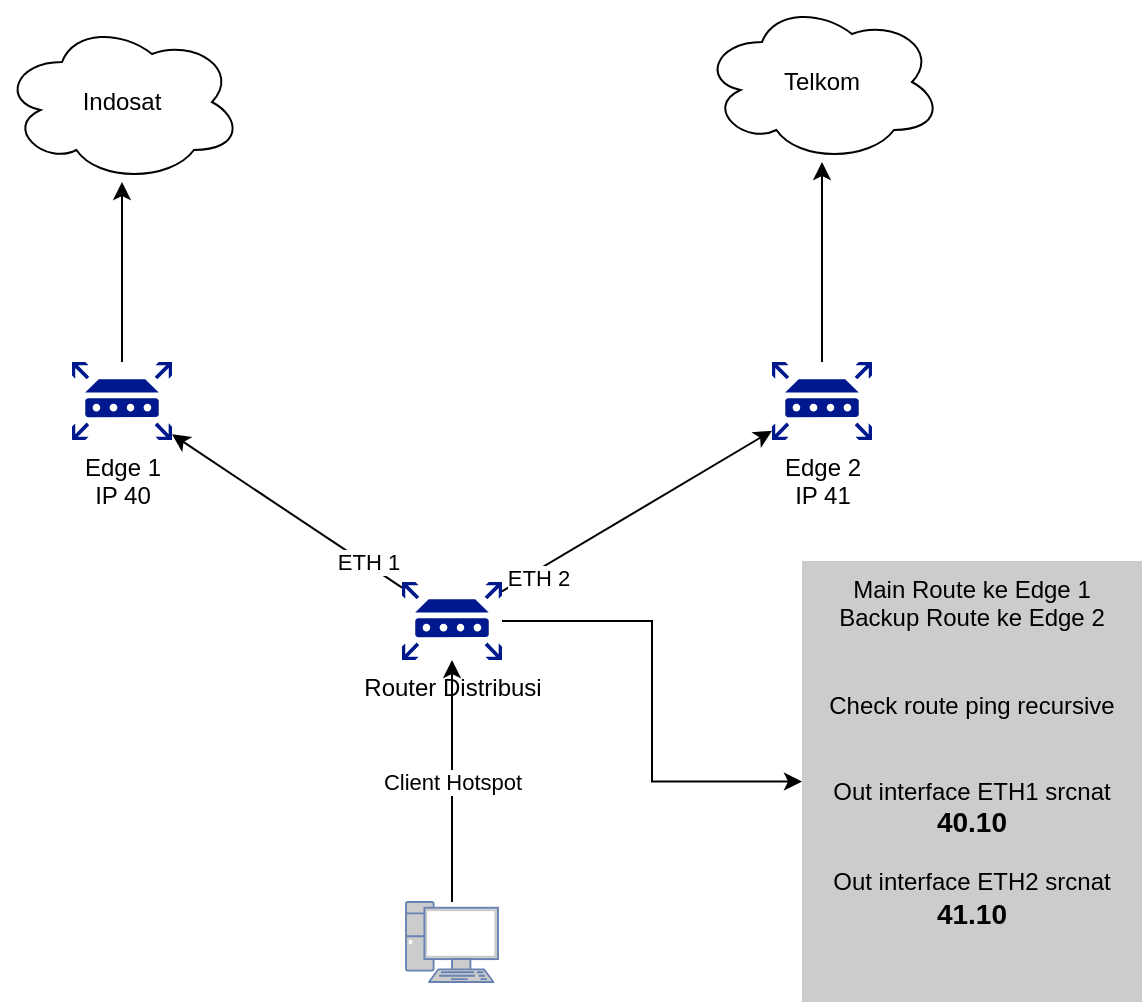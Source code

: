 <mxfile version="23.1.2" type="github" pages="3">
  <diagram name="Dual Router" id="CJ68KNp0ZR9db8hdcrgI">
    <mxGraphModel dx="1434" dy="756" grid="1" gridSize="10" guides="1" tooltips="1" connect="1" arrows="1" fold="1" page="1" pageScale="1" pageWidth="827" pageHeight="1169" math="0" shadow="0">
      <root>
        <mxCell id="0" />
        <mxCell id="1" parent="0" />
        <mxCell id="ZLhpSFiTcndYm8eSbJg2-5" style="edgeStyle=orthogonalEdgeStyle;rounded=0;orthogonalLoop=1;jettySize=auto;html=1;" edge="1" parent="1" source="ZLhpSFiTcndYm8eSbJg2-1" target="ZLhpSFiTcndYm8eSbJg2-3">
          <mxGeometry relative="1" as="geometry" />
        </mxCell>
        <mxCell id="ZLhpSFiTcndYm8eSbJg2-1" value="Edge 2&lt;br&gt;IP 41" style="sketch=0;aspect=fixed;pointerEvents=1;shadow=0;dashed=0;html=1;strokeColor=none;labelPosition=center;verticalLabelPosition=bottom;verticalAlign=top;align=center;fillColor=#00188D;shape=mxgraph.mscae.enterprise.router" vertex="1" parent="1">
          <mxGeometry x="535" y="230" width="50" height="39" as="geometry" />
        </mxCell>
        <mxCell id="ZLhpSFiTcndYm8eSbJg2-6" style="edgeStyle=orthogonalEdgeStyle;rounded=0;orthogonalLoop=1;jettySize=auto;html=1;" edge="1" parent="1" source="ZLhpSFiTcndYm8eSbJg2-2" target="ZLhpSFiTcndYm8eSbJg2-4">
          <mxGeometry relative="1" as="geometry" />
        </mxCell>
        <mxCell id="ZLhpSFiTcndYm8eSbJg2-2" value="Edge 1&lt;br&gt;IP 40" style="sketch=0;aspect=fixed;pointerEvents=1;shadow=0;dashed=0;html=1;strokeColor=none;labelPosition=center;verticalLabelPosition=bottom;verticalAlign=top;align=center;fillColor=#00188D;shape=mxgraph.mscae.enterprise.router" vertex="1" parent="1">
          <mxGeometry x="185" y="230" width="50" height="39" as="geometry" />
        </mxCell>
        <mxCell id="ZLhpSFiTcndYm8eSbJg2-3" value="Telkom" style="ellipse;shape=cloud;whiteSpace=wrap;html=1;" vertex="1" parent="1">
          <mxGeometry x="500" y="50" width="120" height="80" as="geometry" />
        </mxCell>
        <mxCell id="ZLhpSFiTcndYm8eSbJg2-4" value="Indosat" style="ellipse;shape=cloud;whiteSpace=wrap;html=1;" vertex="1" parent="1">
          <mxGeometry x="150" y="60" width="120" height="80" as="geometry" />
        </mxCell>
        <mxCell id="ZLhpSFiTcndYm8eSbJg2-11" value="ETH 2" style="rounded=0;orthogonalLoop=1;jettySize=auto;html=1;" edge="1" parent="1" source="ZLhpSFiTcndYm8eSbJg2-8" target="ZLhpSFiTcndYm8eSbJg2-1">
          <mxGeometry x="-0.772" y="-4" relative="1" as="geometry">
            <mxPoint y="-1" as="offset" />
          </mxGeometry>
        </mxCell>
        <mxCell id="ZLhpSFiTcndYm8eSbJg2-12" value="ETH 1" style="rounded=0;orthogonalLoop=1;jettySize=auto;html=1;" edge="1" parent="1" source="ZLhpSFiTcndYm8eSbJg2-8" target="ZLhpSFiTcndYm8eSbJg2-2">
          <mxGeometry x="-0.698" y="-1" relative="1" as="geometry">
            <mxPoint as="offset" />
          </mxGeometry>
        </mxCell>
        <mxCell id="ZLhpSFiTcndYm8eSbJg2-16" value="" style="edgeStyle=orthogonalEdgeStyle;rounded=0;orthogonalLoop=1;jettySize=auto;html=1;" edge="1" parent="1" source="ZLhpSFiTcndYm8eSbJg2-8" target="ZLhpSFiTcndYm8eSbJg2-15">
          <mxGeometry relative="1" as="geometry" />
        </mxCell>
        <mxCell id="ZLhpSFiTcndYm8eSbJg2-8" value="Router Distribusi" style="sketch=0;aspect=fixed;pointerEvents=1;shadow=0;dashed=0;html=1;strokeColor=none;labelPosition=center;verticalLabelPosition=bottom;verticalAlign=top;align=center;fillColor=#00188D;shape=mxgraph.mscae.enterprise.router" vertex="1" parent="1">
          <mxGeometry x="350" y="340" width="50" height="39" as="geometry" />
        </mxCell>
        <mxCell id="ZLhpSFiTcndYm8eSbJg2-15" value="Main Route ke Edge 1&lt;br&gt;Backup Route ke Edge 2&lt;br&gt;&lt;br&gt;&lt;br&gt;Check route ping recursive&lt;br&gt;&lt;br&gt;&lt;br&gt;Out interface ETH1 srcnat &lt;b&gt;&lt;font style=&quot;font-size: 14px;&quot;&gt;40.10&lt;/font&gt;&lt;/b&gt;&lt;br&gt;&lt;br&gt;Out interface ETH2 srcnat &lt;b&gt;&lt;font style=&quot;font-size: 14px;&quot;&gt;41.10&lt;/font&gt;&lt;/b&gt;" style="whiteSpace=wrap;html=1;verticalAlign=top;fillColor=#CCCCCC;strokeColor=none;sketch=0;shadow=0;dashed=0;" vertex="1" parent="1">
          <mxGeometry x="550" y="329.5" width="170" height="220.5" as="geometry" />
        </mxCell>
        <mxCell id="ZLhpSFiTcndYm8eSbJg2-18" value="Client Hotspot" style="edgeStyle=orthogonalEdgeStyle;rounded=0;orthogonalLoop=1;jettySize=auto;html=1;" edge="1" parent="1" source="ZLhpSFiTcndYm8eSbJg2-17" target="ZLhpSFiTcndYm8eSbJg2-8">
          <mxGeometry relative="1" as="geometry" />
        </mxCell>
        <mxCell id="ZLhpSFiTcndYm8eSbJg2-17" value="" style="fontColor=#0066CC;verticalAlign=top;verticalLabelPosition=bottom;labelPosition=center;align=center;html=1;outlineConnect=0;fillColor=#CCCCCC;strokeColor=#6881B3;gradientColor=none;gradientDirection=north;strokeWidth=2;shape=mxgraph.networks.pc;" vertex="1" parent="1">
          <mxGeometry x="352" y="500" width="46" height="40" as="geometry" />
        </mxCell>
      </root>
    </mxGraphModel>
  </diagram>
  <diagram name="Single Router (Edge srcnat)" id="1mgzJv5RQon-IQkHjEQk">
    <mxGraphModel dx="1247" dy="657" grid="1" gridSize="10" guides="1" tooltips="1" connect="1" arrows="1" fold="1" page="1" pageScale="1" pageWidth="827" pageHeight="1169" math="0" shadow="0">
      <root>
        <mxCell id="pijIW1vI8PoNXwX0bgu4-0" />
        <mxCell id="pijIW1vI8PoNXwX0bgu4-1" parent="pijIW1vI8PoNXwX0bgu4-0" />
        <mxCell id="pijIW1vI8PoNXwX0bgu4-4" value="ETH1" style="rounded=0;orthogonalLoop=1;jettySize=auto;html=1;edgeStyle=orthogonalEdgeStyle;" edge="1" parent="pijIW1vI8PoNXwX0bgu4-1" source="pijIW1vI8PoNXwX0bgu4-5" target="pijIW1vI8PoNXwX0bgu4-7">
          <mxGeometry relative="1" as="geometry" />
        </mxCell>
        <mxCell id="LYVd-bAs9IM2nWPgAuiY-0" value="ETH2" style="rounded=0;orthogonalLoop=1;jettySize=auto;html=1;edgeStyle=orthogonalEdgeStyle;" edge="1" parent="pijIW1vI8PoNXwX0bgu4-1" source="pijIW1vI8PoNXwX0bgu4-5" target="pijIW1vI8PoNXwX0bgu4-6">
          <mxGeometry relative="1" as="geometry" />
        </mxCell>
        <mxCell id="LYVd-bAs9IM2nWPgAuiY-1" style="rounded=0;orthogonalLoop=1;jettySize=auto;html=1;" edge="1" parent="pijIW1vI8PoNXwX0bgu4-1" source="pijIW1vI8PoNXwX0bgu4-5" target="pijIW1vI8PoNXwX0bgu4-12">
          <mxGeometry relative="1" as="geometry" />
        </mxCell>
        <mxCell id="1ucCDN_VXjuSgUGE1hFq-0" value="" style="edgeStyle=orthogonalEdgeStyle;rounded=0;orthogonalLoop=1;jettySize=auto;html=1;" edge="1" parent="pijIW1vI8PoNXwX0bgu4-1" source="pijIW1vI8PoNXwX0bgu4-5" target="pijIW1vI8PoNXwX0bgu4-11">
          <mxGeometry relative="1" as="geometry" />
        </mxCell>
        <mxCell id="pijIW1vI8PoNXwX0bgu4-5" value="Edge" style="sketch=0;aspect=fixed;pointerEvents=1;shadow=0;dashed=0;html=1;strokeColor=none;labelPosition=center;verticalLabelPosition=bottom;verticalAlign=top;align=center;fillColor=#00188D;shape=mxgraph.mscae.enterprise.router" vertex="1" parent="pijIW1vI8PoNXwX0bgu4-1">
          <mxGeometry x="282" y="220" width="50" height="39" as="geometry" />
        </mxCell>
        <mxCell id="pijIW1vI8PoNXwX0bgu4-6" value="Telkom" style="ellipse;shape=cloud;whiteSpace=wrap;html=1;" vertex="1" parent="pijIW1vI8PoNXwX0bgu4-1">
          <mxGeometry x="500" y="50" width="120" height="80" as="geometry" />
        </mxCell>
        <mxCell id="pijIW1vI8PoNXwX0bgu4-7" value="Indosat" style="ellipse;shape=cloud;whiteSpace=wrap;html=1;" vertex="1" parent="pijIW1vI8PoNXwX0bgu4-1">
          <mxGeometry x="150" y="60" width="120" height="80" as="geometry" />
        </mxCell>
        <mxCell id="pijIW1vI8PoNXwX0bgu4-9" value="ETH3" style="rounded=0;orthogonalLoop=1;jettySize=auto;html=1;" edge="1" parent="pijIW1vI8PoNXwX0bgu4-1" source="pijIW1vI8PoNXwX0bgu4-11" target="pijIW1vI8PoNXwX0bgu4-5">
          <mxGeometry x="-0.012" relative="1" as="geometry">
            <mxPoint as="offset" />
          </mxGeometry>
        </mxCell>
        <mxCell id="pijIW1vI8PoNXwX0bgu4-11" value="Router Distribusi" style="sketch=0;aspect=fixed;pointerEvents=1;shadow=0;dashed=0;html=1;strokeColor=none;labelPosition=center;verticalLabelPosition=bottom;verticalAlign=top;align=center;fillColor=#00188D;shape=mxgraph.mscae.enterprise.router" vertex="1" parent="pijIW1vI8PoNXwX0bgu4-1">
          <mxGeometry x="282" y="340" width="50" height="39" as="geometry" />
        </mxCell>
        <mxCell id="pijIW1vI8PoNXwX0bgu4-12" value="Mangle traffic &lt;b&gt;DISTRIBUSI&amp;nbsp;&lt;/b&gt;ke route &lt;b&gt;DISTRIBUSI&lt;/b&gt;&lt;br&gt;&lt;br&gt;Main Route &lt;b&gt;DISTRIBUSI&lt;/b&gt; ke ETH1&lt;br&gt;Backup Route &lt;b&gt;DISTRIBUSI&lt;/b&gt; ke ETH2&lt;br&gt;&lt;br&gt;&lt;br&gt;Check route &lt;b&gt;DISTRIBUSI&lt;/b&gt;&lt;br&gt;&amp;nbsp;ping recursive&lt;br&gt;&lt;br&gt;&lt;br&gt;IN interface ETH3 OUT interface ETH1 srcnat &lt;b&gt;&lt;font style=&quot;font-size: 14px;&quot;&gt;40.10&lt;/font&gt;&lt;/b&gt;&lt;br&gt;&lt;br&gt;IN interface ETH3 OUT interface&amp;nbsp;ETH2 srcnat &lt;b&gt;&lt;font style=&quot;font-size: 14px;&quot;&gt;41.10&lt;/font&gt;&lt;/b&gt;" style="whiteSpace=wrap;html=1;verticalAlign=top;fillColor=#CCCCCC;strokeColor=none;sketch=0;shadow=0;dashed=0;" vertex="1" parent="pijIW1vI8PoNXwX0bgu4-1">
          <mxGeometry x="430" y="300" width="360" height="250" as="geometry" />
        </mxCell>
        <mxCell id="pijIW1vI8PoNXwX0bgu4-13" value="Client Hotspot" style="edgeStyle=orthogonalEdgeStyle;rounded=0;orthogonalLoop=1;jettySize=auto;html=1;" edge="1" parent="pijIW1vI8PoNXwX0bgu4-1" source="pijIW1vI8PoNXwX0bgu4-14" target="pijIW1vI8PoNXwX0bgu4-11">
          <mxGeometry relative="1" as="geometry" />
        </mxCell>
        <mxCell id="pijIW1vI8PoNXwX0bgu4-14" value="" style="fontColor=#0066CC;verticalAlign=top;verticalLabelPosition=bottom;labelPosition=center;align=center;html=1;outlineConnect=0;fillColor=#CCCCCC;strokeColor=#6881B3;gradientColor=none;gradientDirection=north;strokeWidth=2;shape=mxgraph.networks.pc;" vertex="1" parent="pijIW1vI8PoNXwX0bgu4-1">
          <mxGeometry x="284" y="500" width="46" height="40" as="geometry" />
        </mxCell>
      </root>
    </mxGraphModel>
  </diagram>
  <diagram name="Single Router (Distribution srcnat)" id="cIMz4I7_zNvVwQEgEWtp">
    <mxGraphModel dx="1195" dy="630" grid="1" gridSize="10" guides="1" tooltips="1" connect="1" arrows="1" fold="1" page="1" pageScale="1" pageWidth="827" pageHeight="1169" math="0" shadow="0">
      <root>
        <mxCell id="FXidFGLJ0oJ1VL-IsJj1-0" />
        <mxCell id="FXidFGLJ0oJ1VL-IsJj1-1" parent="FXidFGLJ0oJ1VL-IsJj1-0" />
        <mxCell id="FXidFGLJ0oJ1VL-IsJj1-2" value="" style="rounded=0;orthogonalLoop=1;jettySize=auto;html=1;edgeStyle=orthogonalEdgeStyle;" edge="1" parent="FXidFGLJ0oJ1VL-IsJj1-1" source="FXidFGLJ0oJ1VL-IsJj1-5" target="FXidFGLJ0oJ1VL-IsJj1-7">
          <mxGeometry relative="1" as="geometry" />
        </mxCell>
        <mxCell id="FXidFGLJ0oJ1VL-IsJj1-3" value="" style="rounded=0;orthogonalLoop=1;jettySize=auto;html=1;edgeStyle=orthogonalEdgeStyle;" edge="1" parent="FXidFGLJ0oJ1VL-IsJj1-1" source="FXidFGLJ0oJ1VL-IsJj1-5" target="FXidFGLJ0oJ1VL-IsJj1-6">
          <mxGeometry relative="1" as="geometry" />
        </mxCell>
        <mxCell id="ThGwfjihF0nWsiI7UYDb-4" value="" style="rounded=0;orthogonalLoop=1;jettySize=auto;html=1;" edge="1" parent="FXidFGLJ0oJ1VL-IsJj1-1" source="FXidFGLJ0oJ1VL-IsJj1-5" target="ThGwfjihF0nWsiI7UYDb-3">
          <mxGeometry relative="1" as="geometry" />
        </mxCell>
        <mxCell id="FXidFGLJ0oJ1VL-IsJj1-5" value="Edge" style="sketch=0;aspect=fixed;pointerEvents=1;shadow=0;dashed=0;html=1;strokeColor=none;labelPosition=center;verticalLabelPosition=bottom;verticalAlign=top;align=center;fillColor=#00188D;shape=mxgraph.mscae.enterprise.router" vertex="1" parent="FXidFGLJ0oJ1VL-IsJj1-1">
          <mxGeometry x="282" y="220" width="50" height="39" as="geometry" />
        </mxCell>
        <mxCell id="FXidFGLJ0oJ1VL-IsJj1-6" value="Telkom" style="ellipse;shape=cloud;whiteSpace=wrap;html=1;" vertex="1" parent="FXidFGLJ0oJ1VL-IsJj1-1">
          <mxGeometry x="500" y="50" width="120" height="80" as="geometry" />
        </mxCell>
        <mxCell id="FXidFGLJ0oJ1VL-IsJj1-7" value="Indosat" style="ellipse;shape=cloud;whiteSpace=wrap;html=1;" vertex="1" parent="FXidFGLJ0oJ1VL-IsJj1-1">
          <mxGeometry x="150" y="60" width="120" height="80" as="geometry" />
        </mxCell>
        <mxCell id="FXidFGLJ0oJ1VL-IsJj1-8" value="VLAN 10 Indosat&lt;br&gt;VLAN 20 Telkom" style="rounded=0;orthogonalLoop=1;jettySize=auto;html=1;" edge="1" parent="FXidFGLJ0oJ1VL-IsJj1-1" source="FXidFGLJ0oJ1VL-IsJj1-9" target="FXidFGLJ0oJ1VL-IsJj1-5">
          <mxGeometry x="-0.26" y="1" relative="1" as="geometry">
            <mxPoint as="offset" />
          </mxGeometry>
        </mxCell>
        <mxCell id="ThGwfjihF0nWsiI7UYDb-0" style="edgeStyle=orthogonalEdgeStyle;rounded=0;orthogonalLoop=1;jettySize=auto;html=1;" edge="1" parent="FXidFGLJ0oJ1VL-IsJj1-1" source="FXidFGLJ0oJ1VL-IsJj1-9" target="FXidFGLJ0oJ1VL-IsJj1-10">
          <mxGeometry relative="1" as="geometry" />
        </mxCell>
        <mxCell id="FXidFGLJ0oJ1VL-IsJj1-9" value="Router Distribusi" style="sketch=0;aspect=fixed;pointerEvents=1;shadow=0;dashed=0;html=1;strokeColor=none;labelPosition=center;verticalLabelPosition=bottom;verticalAlign=top;align=center;fillColor=#00188D;shape=mxgraph.mscae.enterprise.router" vertex="1" parent="FXidFGLJ0oJ1VL-IsJj1-1">
          <mxGeometry x="280" y="340" width="50" height="39" as="geometry" />
        </mxCell>
        <mxCell id="FXidFGLJ0oJ1VL-IsJj1-10" value="Main Route ke VLAN 10&lt;br&gt;Backup Route ke VLAN 20&lt;br&gt;&lt;br&gt;&lt;br&gt;Check route ping recursive&lt;br&gt;&lt;br&gt;&lt;br&gt;Out interface VLAN 10 srcnat &lt;b&gt;&lt;font style=&quot;font-size: 14px;&quot;&gt;40.10&lt;/font&gt;&lt;/b&gt;&lt;br&gt;&lt;br&gt;Out interface VLAN 20 srcnat &lt;b&gt;&lt;font style=&quot;font-size: 14px;&quot;&gt;41.10&lt;/font&gt;&lt;/b&gt;" style="whiteSpace=wrap;html=1;verticalAlign=top;fillColor=#CCCCCC;strokeColor=none;sketch=0;shadow=0;dashed=0;" vertex="1" parent="FXidFGLJ0oJ1VL-IsJj1-1">
          <mxGeometry x="414" y="300" width="360" height="250" as="geometry" />
        </mxCell>
        <mxCell id="FXidFGLJ0oJ1VL-IsJj1-11" value="Client Hotspot" style="edgeStyle=orthogonalEdgeStyle;rounded=0;orthogonalLoop=1;jettySize=auto;html=1;" edge="1" parent="FXidFGLJ0oJ1VL-IsJj1-1" source="FXidFGLJ0oJ1VL-IsJj1-12" target="FXidFGLJ0oJ1VL-IsJj1-9">
          <mxGeometry relative="1" as="geometry" />
        </mxCell>
        <mxCell id="FXidFGLJ0oJ1VL-IsJj1-12" value="" style="fontColor=#0066CC;verticalAlign=top;verticalLabelPosition=bottom;labelPosition=center;align=center;html=1;outlineConnect=0;fillColor=#CCCCCC;strokeColor=#6881B3;gradientColor=none;gradientDirection=north;strokeWidth=2;shape=mxgraph.networks.pc;" vertex="1" parent="FXidFGLJ0oJ1VL-IsJj1-1">
          <mxGeometry x="282" y="500" width="46" height="40" as="geometry" />
        </mxCell>
        <mxCell id="ThGwfjihF0nWsiI7UYDb-3" value="VLAN 10 route to Indosat&lt;br&gt;VLAN 20 route to Telkom" style="whiteSpace=wrap;html=1;verticalAlign=top;fillColor=#f8cecc;strokeColor=#b85450;sketch=0;shadow=0;dashed=0;" vertex="1" parent="FXidFGLJ0oJ1VL-IsJj1-1">
          <mxGeometry x="40" y="320" width="160" height="40" as="geometry" />
        </mxCell>
      </root>
    </mxGraphModel>
  </diagram>
</mxfile>
